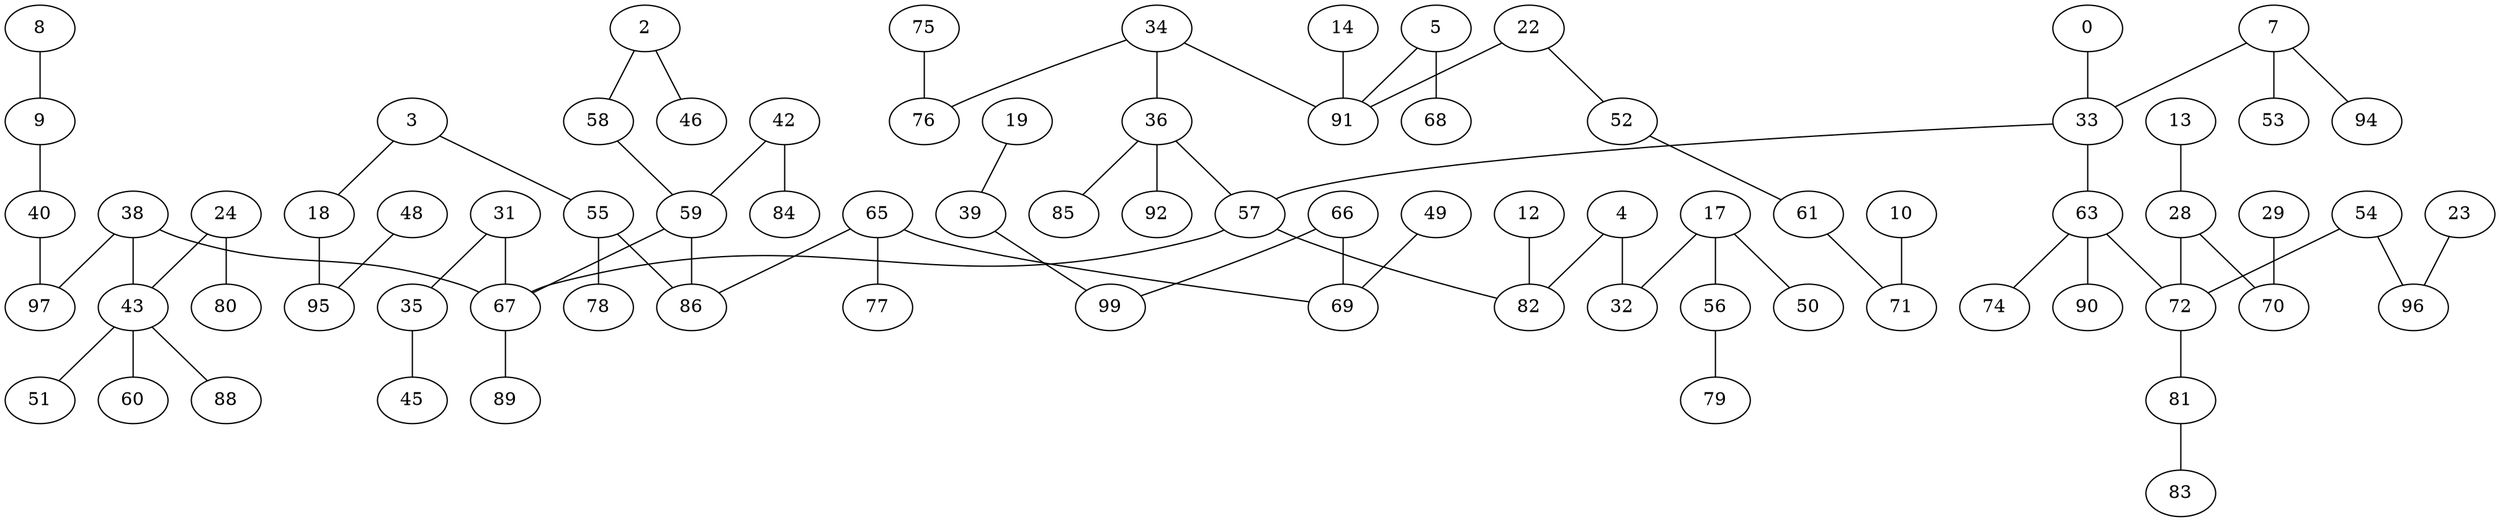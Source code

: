 graph {
  0;
  2;
  3;
  4;
  5;
  7;
  8;
  9;
  10;
  12;
  13;
  14;
  17;
  18;
  19;
  22;
  23;
  24;
  28;
  29;
  31;
  32;
  33;
  34;
  35;
  36;
  38;
  39;
  40;
  42;
  43;
  45;
  46;
  48;
  49;
  50;
  51;
  52;
  53;
  54;
  55;
  56;
  57;
  58;
  59;
  60;
  61;
  63;
  65;
  66;
  67;
  68;
  69;
  70;
  71;
  72;
  74;
  75;
  76;
  77;
  78;
  79;
  80;
  81;
  82;
  83;
  84;
  85;
  86;
  88;
  89;
  90;
  91;
  92;
  94;
  95;
  96;
  97;
  99;
  0 -- 33;
  2 -- 58;
  2 -- 46;
  3 -- 18;
  3 -- 55;
  4 -- 32;
  4 -- 82;
  5 -- 68;
  5 -- 91;
  7 -- 33;
  7 -- 53;
  7 -- 94;
  8 -- 9;
  9 -- 40;
  10 -- 71;
  12 -- 82;
  13 -- 28;
  14 -- 91;
  17 -- 32;
  17 -- 50;
  17 -- 56;
  18 -- 95;
  19 -- 39;
  22 -- 52;
  22 -- 91;
  23 -- 96;
  24 -- 80;
  24 -- 43;
  28 -- 70;
  28 -- 72;
  29 -- 70;
  31 -- 67;
  31 -- 35;
  33 -- 57;
  33 -- 63;
  34 -- 36;
  34 -- 91;
  34 -- 76;
  35 -- 45;
  36 -- 85;
  36 -- 57;
  36 -- 92;
  38 -- 97;
  38 -- 67;
  38 -- 43;
  39 -- 99;
  40 -- 97;
  42 -- 84;
  42 -- 59;
  43 -- 51;
  43 -- 88;
  43 -- 60;
  48 -- 95;
  49 -- 69;
  52 -- 61;
  54 -- 96;
  54 -- 72;
  55 -- 86;
  55 -- 78;
  56 -- 79;
  57 -- 82;
  57 -- 67;
  58 -- 59;
  59 -- 67;
  59 -- 86;
  61 -- 71;
  63 -- 72;
  63 -- 74;
  63 -- 90;
  65 -- 69;
  65 -- 86;
  65 -- 77;
  66 -- 99;
  66 -- 69;
  67 -- 89;
  72 -- 81;
  75 -- 76;
  81 -- 83;
}
